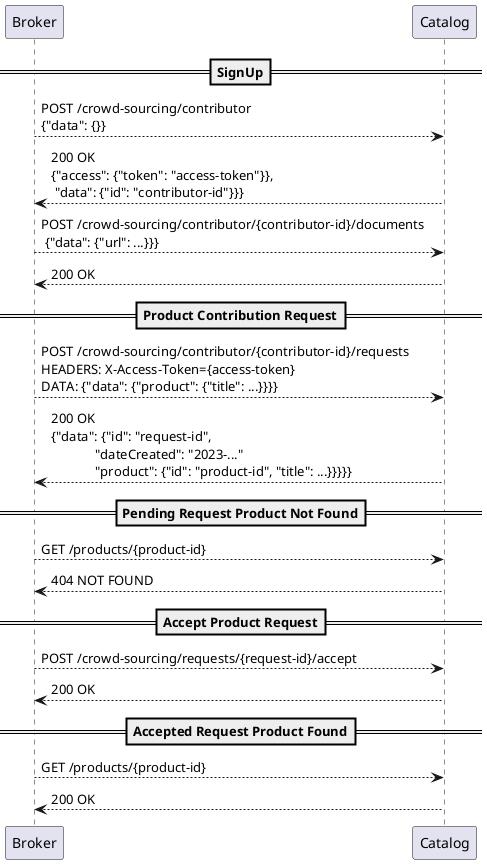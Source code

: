 @startuml

==SignUp==
Broker --> Catalog: POST /crowd-sourcing/contributor\n\
{"data": {}}
Broker <-- Catalog: 200 OK \n\
{"access": {"token": "access-token"}}, \n\
 "data": {"id": "contributor-id"}}}

 Broker --> Catalog: POST /crowd-sourcing/contributor/{contributor-id}/documents \n\
 {"data": {"url": ...}}}
Broker <-- Catalog: 200 OK


==Product Contribution Request==

Broker --> Catalog: POST /crowd-sourcing/contributor/{contributor-id}/requests\n\
HEADERS: X-Access-Token={access-token} \n\
DATA: {"data": {"product": {"title": ...}}}}
Broker <-- Catalog: 200 OK \n\
{"data": {"id": "request-id", \n\
             "dateCreated": "2023-..." \n\
             "product": {"id": "product-id", "title": ...}}}}}
             

==Pending Request Product Not Found==

Broker --> Catalog: GET /products/{product-id}
Broker <-- Catalog: 404 NOT FOUND

==Accept Product Request==
Broker --> Catalog: POST /crowd-sourcing/requests/{request-id}/accept
Broker <-- Catalog: 200 OK


==Accepted Request Product Found==

Broker --> Catalog: GET /products/{product-id}
Broker <-- Catalog: 200 OK


@enduml
